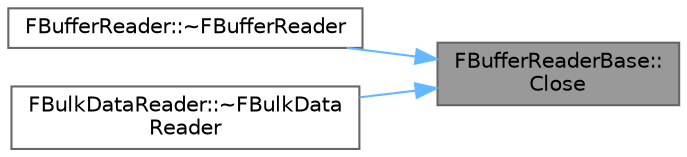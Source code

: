 digraph "FBufferReaderBase::Close"
{
 // INTERACTIVE_SVG=YES
 // LATEX_PDF_SIZE
  bgcolor="transparent";
  edge [fontname=Helvetica,fontsize=10,labelfontname=Helvetica,labelfontsize=10];
  node [fontname=Helvetica,fontsize=10,shape=box,height=0.2,width=0.4];
  rankdir="RL";
  Node1 [id="Node000001",label="FBufferReaderBase::\lClose",height=0.2,width=0.4,color="gray40", fillcolor="grey60", style="filled", fontcolor="black",tooltip="Attempts to close and finalize any handles used for backing data storage, returns true if it succeede..."];
  Node1 -> Node2 [id="edge1_Node000001_Node000002",dir="back",color="steelblue1",style="solid",tooltip=" "];
  Node2 [id="Node000002",label="FBufferReader::~FBufferReader",height=0.2,width=0.4,color="grey40", fillcolor="white", style="filled",URL="$da/d93/classFBufferReader.html#a34c4c22394a19cdbfc8fba0e3b4e342f",tooltip=" "];
  Node1 -> Node3 [id="edge2_Node000001_Node000003",dir="back",color="steelblue1",style="solid",tooltip=" "];
  Node3 [id="Node000003",label="FBulkDataReader::~FBulkData\lReader",height=0.2,width=0.4,color="grey40", fillcolor="white", style="filled",URL="$db/dd7/classFBulkDataReader.html#a2df8d5ac088d9fab71daa54505edaac2",tooltip=" "];
}
